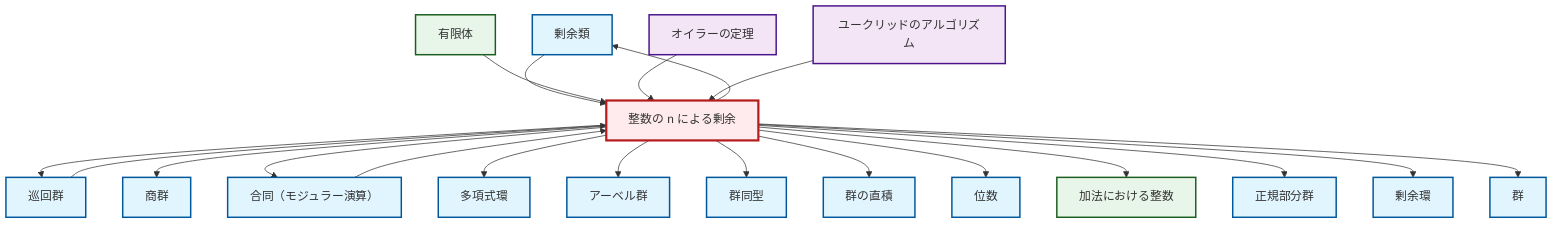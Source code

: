 graph TD
    classDef definition fill:#e1f5fe,stroke:#01579b,stroke-width:2px
    classDef theorem fill:#f3e5f5,stroke:#4a148c,stroke-width:2px
    classDef axiom fill:#fff3e0,stroke:#e65100,stroke-width:2px
    classDef example fill:#e8f5e9,stroke:#1b5e20,stroke-width:2px
    classDef current fill:#ffebee,stroke:#b71c1c,stroke-width:3px
    def-direct-product["群の直積"]:::definition
    def-isomorphism["群同型"]:::definition
    def-normal-subgroup["正規部分群"]:::definition
    def-quotient-ring["剰余環"]:::definition
    def-group["群"]:::definition
    def-order["位数"]:::definition
    def-coset["剰余類"]:::definition
    ex-finite-field["有限体"]:::example
    def-polynomial-ring["多項式環"]:::definition
    def-abelian-group["アーベル群"]:::definition
    thm-euclidean-algorithm["ユークリッドのアルゴリズム"]:::theorem
    def-cyclic-group["巡回群"]:::definition
    def-congruence["合同（モジュラー演算）"]:::definition
    ex-integers-addition["加法における整数"]:::example
    ex-quotient-integers-mod-n["整数の n による剰余"]:::example
    def-quotient-group["商群"]:::definition
    thm-euler["オイラーの定理"]:::theorem
    ex-quotient-integers-mod-n --> def-cyclic-group
    def-coset --> ex-quotient-integers-mod-n
    ex-quotient-integers-mod-n --> def-quotient-group
    ex-quotient-integers-mod-n --> def-congruence
    ex-finite-field --> ex-quotient-integers-mod-n
    ex-quotient-integers-mod-n --> def-polynomial-ring
    ex-quotient-integers-mod-n --> def-abelian-group
    ex-quotient-integers-mod-n --> def-isomorphism
    thm-euler --> ex-quotient-integers-mod-n
    ex-quotient-integers-mod-n --> def-coset
    thm-euclidean-algorithm --> ex-quotient-integers-mod-n
    ex-quotient-integers-mod-n --> def-direct-product
    ex-quotient-integers-mod-n --> def-order
    def-cyclic-group --> ex-quotient-integers-mod-n
    ex-quotient-integers-mod-n --> ex-integers-addition
    ex-quotient-integers-mod-n --> def-normal-subgroup
    ex-quotient-integers-mod-n --> def-quotient-ring
    def-congruence --> ex-quotient-integers-mod-n
    ex-quotient-integers-mod-n --> def-group
    class ex-quotient-integers-mod-n current